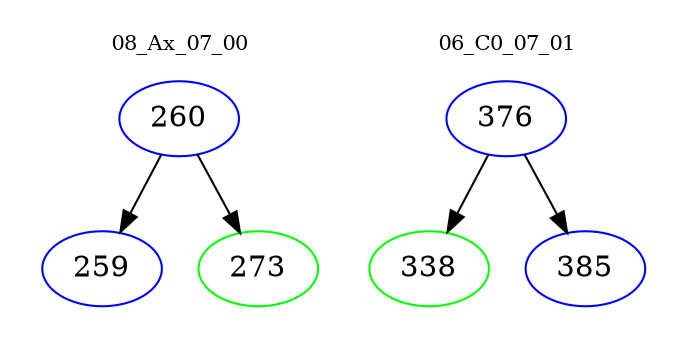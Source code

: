 digraph{
subgraph cluster_0 {
color = white
label = "08_Ax_07_00";
fontsize=10;
T0_260 [label="260", color="blue"]
T0_260 -> T0_259 [color="black"]
T0_259 [label="259", color="blue"]
T0_260 -> T0_273 [color="black"]
T0_273 [label="273", color="green"]
}
subgraph cluster_1 {
color = white
label = "06_C0_07_01";
fontsize=10;
T1_376 [label="376", color="blue"]
T1_376 -> T1_338 [color="black"]
T1_338 [label="338", color="green"]
T1_376 -> T1_385 [color="black"]
T1_385 [label="385", color="blue"]
}
}
